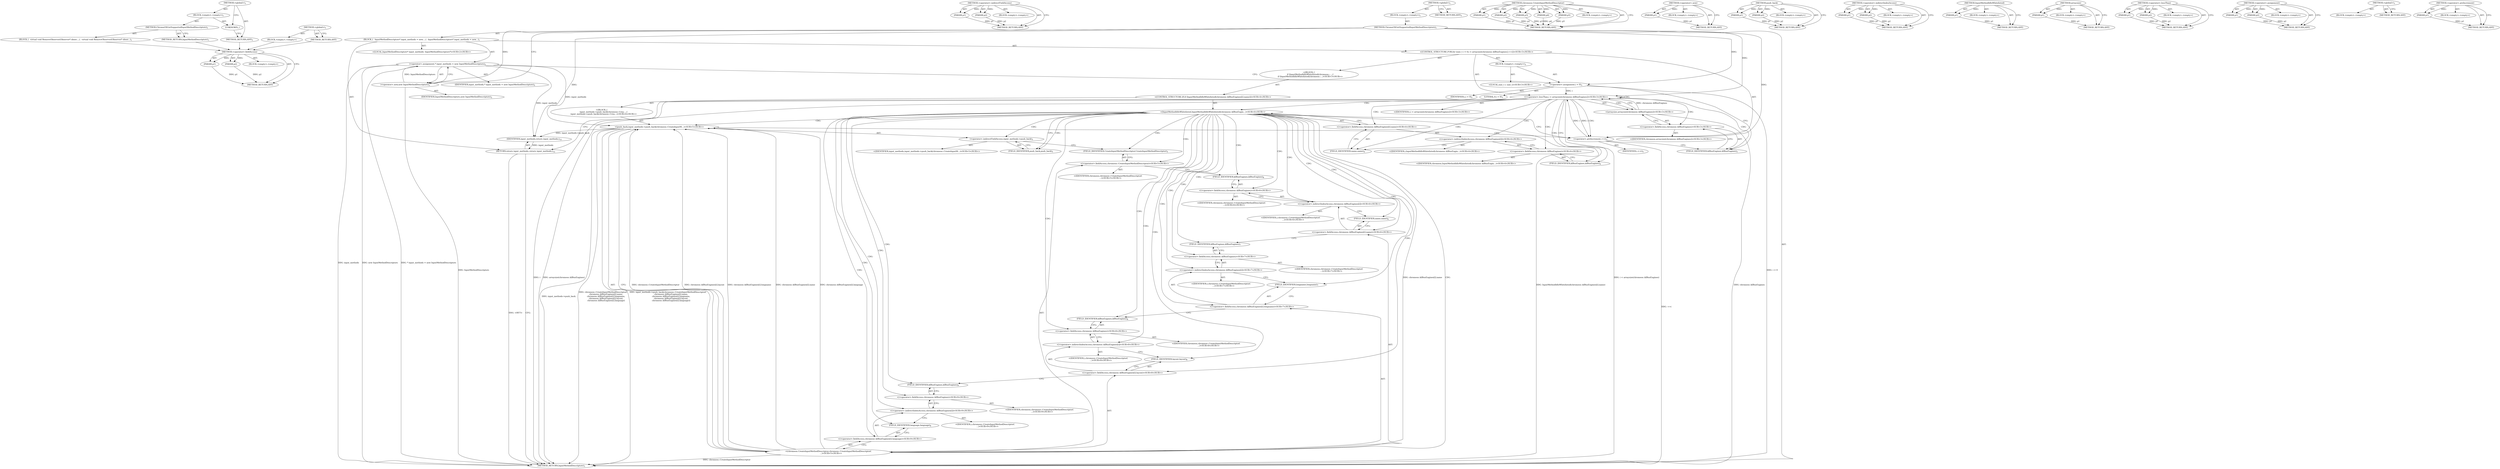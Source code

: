 digraph "&lt;global&gt;" {
vulnerable_121 [label=<(METHOD,&lt;operator&gt;.fieldAccess)>];
vulnerable_122 [label=<(PARAM,p1)>];
vulnerable_123 [label=<(PARAM,p2)>];
vulnerable_124 [label=<(BLOCK,&lt;empty&gt;,&lt;empty&gt;)>];
vulnerable_125 [label=<(METHOD_RETURN,ANY)>];
vulnerable_144 [label=<(METHOD,&lt;operator&gt;.indirectFieldAccess)>];
vulnerable_145 [label=<(PARAM,p1)>];
vulnerable_146 [label=<(PARAM,p2)>];
vulnerable_147 [label=<(BLOCK,&lt;empty&gt;,&lt;empty&gt;)>];
vulnerable_148 [label=<(METHOD_RETURN,ANY)>];
vulnerable_6 [label=<(METHOD,&lt;global&gt;)<SUB>1</SUB>>];
vulnerable_7 [label=<(BLOCK,&lt;empty&gt;,&lt;empty&gt;)<SUB>1</SUB>>];
vulnerable_8 [label=<(METHOD,ChromeOSGetSupportedInputMethodDescriptors)<SUB>1</SUB>>];
vulnerable_9 [label=<(BLOCK,{
  InputMethodDescriptors* input_methods = new...,{
  InputMethodDescriptors* input_methods = new...)<SUB>1</SUB>>];
vulnerable_10 [label="<(LOCAL,InputMethodDescriptors* input_methods: InputMethodDescriptors*)<SUB>2</SUB>>"];
vulnerable_11 [label=<(&lt;operator&gt;.assignment,* input_methods = new InputMethodDescriptors)<SUB>2</SUB>>];
vulnerable_12 [label=<(IDENTIFIER,input_methods,* input_methods = new InputMethodDescriptors)<SUB>2</SUB>>];
vulnerable_13 [label=<(&lt;operator&gt;.new,new InputMethodDescriptors)<SUB>2</SUB>>];
vulnerable_14 [label=<(IDENTIFIER,InputMethodDescriptors,new InputMethodDescriptors)<SUB>2</SUB>>];
vulnerable_15 [label="<(CONTROL_STRUCTURE,FOR,for (size_t i = 0;i &lt; arraysize(chromeos::kIBusEngines);++i))<SUB>3</SUB>>"];
vulnerable_16 [label=<(BLOCK,&lt;empty&gt;,&lt;empty&gt;)<SUB>3</SUB>>];
vulnerable_17 [label="<(LOCAL,size_t i: size_t)<SUB>3</SUB>>"];
vulnerable_18 [label=<(&lt;operator&gt;.assignment,i = 0)<SUB>3</SUB>>];
vulnerable_19 [label=<(IDENTIFIER,i,i = 0)<SUB>3</SUB>>];
vulnerable_20 [label=<(LITERAL,0,i = 0)<SUB>3</SUB>>];
vulnerable_21 [label="<(&lt;operator&gt;.lessThan,i &lt; arraysize(chromeos::kIBusEngines))<SUB>3</SUB>>"];
vulnerable_22 [label="<(IDENTIFIER,i,i &lt; arraysize(chromeos::kIBusEngines))<SUB>3</SUB>>"];
vulnerable_23 [label="<(arraysize,arraysize(chromeos::kIBusEngines))<SUB>3</SUB>>"];
vulnerable_24 [label="<(&lt;operator&gt;.fieldAccess,chromeos::kIBusEngines)<SUB>3</SUB>>"];
vulnerable_25 [label="<(IDENTIFIER,chromeos,arraysize(chromeos::kIBusEngines))<SUB>3</SUB>>"];
vulnerable_26 [label=<(FIELD_IDENTIFIER,kIBusEngines,kIBusEngines)<SUB>3</SUB>>];
vulnerable_27 [label=<(&lt;operator&gt;.preIncrement,++i)<SUB>3</SUB>>];
vulnerable_28 [label=<(IDENTIFIER,i,++i)<SUB>3</SUB>>];
vulnerable_29 [label="<(BLOCK,{
    if (InputMethodIdIsWhitelisted(chromeos::...,{
    if (InputMethodIdIsWhitelisted(chromeos::...)<SUB>3</SUB>>"];
vulnerable_30 [label="<(CONTROL_STRUCTURE,IF,if (InputMethodIdIsWhitelisted(chromeos::kIBusEngines[i].name)))<SUB>4</SUB>>"];
vulnerable_31 [label="<(InputMethodIdIsWhitelisted,InputMethodIdIsWhitelisted(chromeos::kIBusEngin...)<SUB>4</SUB>>"];
vulnerable_32 [label="<(&lt;operator&gt;.fieldAccess,chromeos::kIBusEngines[i].name)<SUB>4</SUB>>"];
vulnerable_33 [label="<(&lt;operator&gt;.indirectIndexAccess,chromeos::kIBusEngines[i])<SUB>4</SUB>>"];
vulnerable_34 [label="<(&lt;operator&gt;.fieldAccess,chromeos::kIBusEngines)<SUB>4</SUB>>"];
vulnerable_35 [label="<(IDENTIFIER,chromeos,InputMethodIdIsWhitelisted(chromeos::kIBusEngin...)<SUB>4</SUB>>"];
vulnerable_36 [label=<(FIELD_IDENTIFIER,kIBusEngines,kIBusEngines)<SUB>4</SUB>>];
vulnerable_37 [label="<(IDENTIFIER,i,InputMethodIdIsWhitelisted(chromeos::kIBusEngin...)<SUB>4</SUB>>"];
vulnerable_38 [label=<(FIELD_IDENTIFIER,name,name)<SUB>4</SUB>>];
vulnerable_39 [label="<(BLOCK,{
      input_methods-&gt;push_back(chromeos::Crea...,{
      input_methods-&gt;push_back(chromeos::Crea...)<SUB>4</SUB>>"];
vulnerable_40 [label="<(push_back,input_methods-&gt;push_back(chromeos::CreateInputM...)<SUB>5</SUB>>"];
vulnerable_41 [label=<(&lt;operator&gt;.indirectFieldAccess,input_methods-&gt;push_back)<SUB>5</SUB>>];
vulnerable_42 [label="<(IDENTIFIER,input_methods,input_methods-&gt;push_back(chromeos::CreateInputM...)<SUB>5</SUB>>"];
vulnerable_43 [label=<(FIELD_IDENTIFIER,push_back,push_back)<SUB>5</SUB>>];
vulnerable_44 [label="<(chromeos.CreateInputMethodDescriptor,chromeos::CreateInputMethodDescriptor(
        ...)<SUB>5</SUB>>"];
vulnerable_45 [label="<(&lt;operator&gt;.fieldAccess,chromeos::CreateInputMethodDescriptor)<SUB>5</SUB>>"];
vulnerable_46 [label="<(IDENTIFIER,chromeos,chromeos::CreateInputMethodDescriptor(
        ...)<SUB>5</SUB>>"];
vulnerable_47 [label=<(FIELD_IDENTIFIER,CreateInputMethodDescriptor,CreateInputMethodDescriptor)<SUB>5</SUB>>];
vulnerable_48 [label="<(&lt;operator&gt;.fieldAccess,chromeos::kIBusEngines[i].name)<SUB>6</SUB>>"];
vulnerable_49 [label="<(&lt;operator&gt;.indirectIndexAccess,chromeos::kIBusEngines[i])<SUB>6</SUB>>"];
vulnerable_50 [label="<(&lt;operator&gt;.fieldAccess,chromeos::kIBusEngines)<SUB>6</SUB>>"];
vulnerable_51 [label="<(IDENTIFIER,chromeos,chromeos::CreateInputMethodDescriptor(
        ...)<SUB>6</SUB>>"];
vulnerable_52 [label=<(FIELD_IDENTIFIER,kIBusEngines,kIBusEngines)<SUB>6</SUB>>];
vulnerable_53 [label="<(IDENTIFIER,i,chromeos::CreateInputMethodDescriptor(
        ...)<SUB>6</SUB>>"];
vulnerable_54 [label=<(FIELD_IDENTIFIER,name,name)<SUB>6</SUB>>];
vulnerable_55 [label="<(&lt;operator&gt;.fieldAccess,chromeos::kIBusEngines[i].longname)<SUB>7</SUB>>"];
vulnerable_56 [label="<(&lt;operator&gt;.indirectIndexAccess,chromeos::kIBusEngines[i])<SUB>7</SUB>>"];
vulnerable_57 [label="<(&lt;operator&gt;.fieldAccess,chromeos::kIBusEngines)<SUB>7</SUB>>"];
vulnerable_58 [label="<(IDENTIFIER,chromeos,chromeos::CreateInputMethodDescriptor(
        ...)<SUB>7</SUB>>"];
vulnerable_59 [label=<(FIELD_IDENTIFIER,kIBusEngines,kIBusEngines)<SUB>7</SUB>>];
vulnerable_60 [label="<(IDENTIFIER,i,chromeos::CreateInputMethodDescriptor(
        ...)<SUB>7</SUB>>"];
vulnerable_61 [label=<(FIELD_IDENTIFIER,longname,longname)<SUB>7</SUB>>];
vulnerable_62 [label="<(&lt;operator&gt;.fieldAccess,chromeos::kIBusEngines[i].layout)<SUB>8</SUB>>"];
vulnerable_63 [label="<(&lt;operator&gt;.indirectIndexAccess,chromeos::kIBusEngines[i])<SUB>8</SUB>>"];
vulnerable_64 [label="<(&lt;operator&gt;.fieldAccess,chromeos::kIBusEngines)<SUB>8</SUB>>"];
vulnerable_65 [label="<(IDENTIFIER,chromeos,chromeos::CreateInputMethodDescriptor(
        ...)<SUB>8</SUB>>"];
vulnerable_66 [label=<(FIELD_IDENTIFIER,kIBusEngines,kIBusEngines)<SUB>8</SUB>>];
vulnerable_67 [label="<(IDENTIFIER,i,chromeos::CreateInputMethodDescriptor(
        ...)<SUB>8</SUB>>"];
vulnerable_68 [label=<(FIELD_IDENTIFIER,layout,layout)<SUB>8</SUB>>];
vulnerable_69 [label="<(&lt;operator&gt;.fieldAccess,chromeos::kIBusEngines[i].language)<SUB>9</SUB>>"];
vulnerable_70 [label="<(&lt;operator&gt;.indirectIndexAccess,chromeos::kIBusEngines[i])<SUB>9</SUB>>"];
vulnerable_71 [label="<(&lt;operator&gt;.fieldAccess,chromeos::kIBusEngines)<SUB>9</SUB>>"];
vulnerable_72 [label="<(IDENTIFIER,chromeos,chromeos::CreateInputMethodDescriptor(
        ...)<SUB>9</SUB>>"];
vulnerable_73 [label=<(FIELD_IDENTIFIER,kIBusEngines,kIBusEngines)<SUB>9</SUB>>];
vulnerable_74 [label="<(IDENTIFIER,i,chromeos::CreateInputMethodDescriptor(
        ...)<SUB>9</SUB>>"];
vulnerable_75 [label=<(FIELD_IDENTIFIER,language,language)<SUB>9</SUB>>];
vulnerable_76 [label=<(RETURN,return input_methods;,return input_methods;)<SUB>12</SUB>>];
vulnerable_77 [label=<(IDENTIFIER,input_methods,return input_methods;)<SUB>12</SUB>>];
vulnerable_78 [label=<(METHOD_RETURN,InputMethodDescriptors)<SUB>1</SUB>>];
vulnerable_80 [label=<(METHOD_RETURN,ANY)<SUB>1</SUB>>];
vulnerable_149 [label=<(METHOD,chromeos.CreateInputMethodDescriptor)>];
vulnerable_150 [label=<(PARAM,p1)>];
vulnerable_151 [label=<(PARAM,p2)>];
vulnerable_152 [label=<(PARAM,p3)>];
vulnerable_153 [label=<(PARAM,p4)>];
vulnerable_154 [label=<(PARAM,p5)>];
vulnerable_155 [label=<(BLOCK,&lt;empty&gt;,&lt;empty&gt;)>];
vulnerable_156 [label=<(METHOD_RETURN,ANY)>];
vulnerable_108 [label=<(METHOD,&lt;operator&gt;.new)>];
vulnerable_109 [label=<(PARAM,p1)>];
vulnerable_110 [label=<(BLOCK,&lt;empty&gt;,&lt;empty&gt;)>];
vulnerable_111 [label=<(METHOD_RETURN,ANY)>];
vulnerable_139 [label=<(METHOD,push_back)>];
vulnerable_140 [label=<(PARAM,p1)>];
vulnerable_141 [label=<(PARAM,p2)>];
vulnerable_142 [label=<(BLOCK,&lt;empty&gt;,&lt;empty&gt;)>];
vulnerable_143 [label=<(METHOD_RETURN,ANY)>];
vulnerable_134 [label=<(METHOD,&lt;operator&gt;.indirectIndexAccess)>];
vulnerable_135 [label=<(PARAM,p1)>];
vulnerable_136 [label=<(PARAM,p2)>];
vulnerable_137 [label=<(BLOCK,&lt;empty&gt;,&lt;empty&gt;)>];
vulnerable_138 [label=<(METHOD_RETURN,ANY)>];
vulnerable_130 [label=<(METHOD,InputMethodIdIsWhitelisted)>];
vulnerable_131 [label=<(PARAM,p1)>];
vulnerable_132 [label=<(BLOCK,&lt;empty&gt;,&lt;empty&gt;)>];
vulnerable_133 [label=<(METHOD_RETURN,ANY)>];
vulnerable_117 [label=<(METHOD,arraysize)>];
vulnerable_118 [label=<(PARAM,p1)>];
vulnerable_119 [label=<(BLOCK,&lt;empty&gt;,&lt;empty&gt;)>];
vulnerable_120 [label=<(METHOD_RETURN,ANY)>];
vulnerable_112 [label=<(METHOD,&lt;operator&gt;.lessThan)>];
vulnerable_113 [label=<(PARAM,p1)>];
vulnerable_114 [label=<(PARAM,p2)>];
vulnerable_115 [label=<(BLOCK,&lt;empty&gt;,&lt;empty&gt;)>];
vulnerable_116 [label=<(METHOD_RETURN,ANY)>];
vulnerable_103 [label=<(METHOD,&lt;operator&gt;.assignment)>];
vulnerable_104 [label=<(PARAM,p1)>];
vulnerable_105 [label=<(PARAM,p2)>];
vulnerable_106 [label=<(BLOCK,&lt;empty&gt;,&lt;empty&gt;)>];
vulnerable_107 [label=<(METHOD_RETURN,ANY)>];
vulnerable_97 [label=<(METHOD,&lt;global&gt;)<SUB>1</SUB>>];
vulnerable_98 [label=<(BLOCK,&lt;empty&gt;,&lt;empty&gt;)>];
vulnerable_99 [label=<(METHOD_RETURN,ANY)>];
vulnerable_126 [label=<(METHOD,&lt;operator&gt;.preIncrement)>];
vulnerable_127 [label=<(PARAM,p1)>];
vulnerable_128 [label=<(BLOCK,&lt;empty&gt;,&lt;empty&gt;)>];
vulnerable_129 [label=<(METHOD_RETURN,ANY)>];
fixed_6 [label=<(METHOD,&lt;global&gt;)<SUB>1</SUB>>];
fixed_7 [label=<(BLOCK,&lt;empty&gt;,&lt;empty&gt;)<SUB>1</SUB>>];
fixed_8 [label=<(METHOD,ChromeOSGetSupportedInputMethodDescriptors)<SUB>1</SUB>>];
fixed_9 [label=<(BLOCK,{
  virtual void RemoveObserver(Observer* obser...,{
  virtual void RemoveObserver(Observer* obser...)<SUB>1</SUB>>];
fixed_10 [label=<(METHOD_RETURN,InputMethodDescriptors)<SUB>1</SUB>>];
fixed_12 [label=<(UNKNOWN,,)>];
fixed_13 [label=<(METHOD_RETURN,ANY)<SUB>1</SUB>>];
fixed_22 [label=<(METHOD,&lt;global&gt;)<SUB>1</SUB>>];
fixed_23 [label=<(BLOCK,&lt;empty&gt;,&lt;empty&gt;)>];
fixed_24 [label=<(METHOD_RETURN,ANY)>];
vulnerable_121 -> vulnerable_122  [key=0, label="AST: "];
vulnerable_121 -> vulnerable_122  [key=1, label="DDG: "];
vulnerable_121 -> vulnerable_124  [key=0, label="AST: "];
vulnerable_121 -> vulnerable_123  [key=0, label="AST: "];
vulnerable_121 -> vulnerable_123  [key=1, label="DDG: "];
vulnerable_121 -> vulnerable_125  [key=0, label="AST: "];
vulnerable_121 -> vulnerable_125  [key=1, label="CFG: "];
vulnerable_122 -> vulnerable_125  [key=0, label="DDG: p1"];
vulnerable_123 -> vulnerable_125  [key=0, label="DDG: p2"];
vulnerable_144 -> vulnerable_145  [key=0, label="AST: "];
vulnerable_144 -> vulnerable_145  [key=1, label="DDG: "];
vulnerable_144 -> vulnerable_147  [key=0, label="AST: "];
vulnerable_144 -> vulnerable_146  [key=0, label="AST: "];
vulnerable_144 -> vulnerable_146  [key=1, label="DDG: "];
vulnerable_144 -> vulnerable_148  [key=0, label="AST: "];
vulnerable_144 -> vulnerable_148  [key=1, label="CFG: "];
vulnerable_145 -> vulnerable_148  [key=0, label="DDG: p1"];
vulnerable_146 -> vulnerable_148  [key=0, label="DDG: p2"];
vulnerable_6 -> vulnerable_7  [key=0, label="AST: "];
vulnerable_6 -> vulnerable_80  [key=0, label="AST: "];
vulnerable_6 -> vulnerable_80  [key=1, label="CFG: "];
vulnerable_7 -> vulnerable_8  [key=0, label="AST: "];
vulnerable_8 -> vulnerable_9  [key=0, label="AST: "];
vulnerable_8 -> vulnerable_78  [key=0, label="AST: "];
vulnerable_8 -> vulnerable_13  [key=0, label="CFG: "];
vulnerable_8 -> vulnerable_13  [key=1, label="DDG: "];
vulnerable_8 -> vulnerable_77  [key=0, label="DDG: "];
vulnerable_8 -> vulnerable_18  [key=0, label="DDG: "];
vulnerable_8 -> vulnerable_21  [key=0, label="DDG: "];
vulnerable_8 -> vulnerable_27  [key=0, label="DDG: "];
vulnerable_9 -> vulnerable_10  [key=0, label="AST: "];
vulnerable_9 -> vulnerable_11  [key=0, label="AST: "];
vulnerable_9 -> vulnerable_15  [key=0, label="AST: "];
vulnerable_9 -> vulnerable_76  [key=0, label="AST: "];
vulnerable_11 -> vulnerable_12  [key=0, label="AST: "];
vulnerable_11 -> vulnerable_13  [key=0, label="AST: "];
vulnerable_11 -> vulnerable_18  [key=0, label="CFG: "];
vulnerable_11 -> vulnerable_78  [key=0, label="DDG: input_methods"];
vulnerable_11 -> vulnerable_78  [key=1, label="DDG: new InputMethodDescriptors"];
vulnerable_11 -> vulnerable_78  [key=2, label="DDG: * input_methods = new InputMethodDescriptors"];
vulnerable_11 -> vulnerable_77  [key=0, label="DDG: input_methods"];
vulnerable_11 -> vulnerable_40  [key=0, label="DDG: input_methods"];
vulnerable_13 -> vulnerable_14  [key=0, label="AST: "];
vulnerable_13 -> vulnerable_11  [key=0, label="CFG: "];
vulnerable_13 -> vulnerable_11  [key=1, label="DDG: InputMethodDescriptors"];
vulnerable_13 -> vulnerable_78  [key=0, label="DDG: InputMethodDescriptors"];
vulnerable_15 -> vulnerable_16  [key=0, label="AST: "];
vulnerable_15 -> vulnerable_21  [key=0, label="AST: "];
vulnerable_15 -> vulnerable_27  [key=0, label="AST: "];
vulnerable_15 -> vulnerable_29  [key=0, label="AST: "];
vulnerable_16 -> vulnerable_17  [key=0, label="AST: "];
vulnerable_16 -> vulnerable_18  [key=0, label="AST: "];
vulnerable_18 -> vulnerable_19  [key=0, label="AST: "];
vulnerable_18 -> vulnerable_20  [key=0, label="AST: "];
vulnerable_18 -> vulnerable_26  [key=0, label="CFG: "];
vulnerable_18 -> vulnerable_78  [key=0, label="DDG: i = 0"];
vulnerable_18 -> vulnerable_21  [key=0, label="DDG: i"];
vulnerable_21 -> vulnerable_22  [key=0, label="AST: "];
vulnerable_21 -> vulnerable_23  [key=0, label="AST: "];
vulnerable_21 -> vulnerable_23  [key=1, label="CDG: "];
vulnerable_21 -> vulnerable_36  [key=0, label="CFG: "];
vulnerable_21 -> vulnerable_36  [key=1, label="CDG: "];
vulnerable_21 -> vulnerable_76  [key=0, label="CFG: "];
vulnerable_21 -> vulnerable_78  [key=0, label="DDG: i"];
vulnerable_21 -> vulnerable_78  [key=1, label="DDG: arraysize(chromeos::kIBusEngines)"];
vulnerable_21 -> vulnerable_78  [key=2, label="DDG: i &lt; arraysize(chromeos::kIBusEngines)"];
vulnerable_21 -> vulnerable_27  [key=0, label="DDG: i"];
vulnerable_21 -> vulnerable_27  [key=1, label="CDG: "];
vulnerable_21 -> vulnerable_34  [key=0, label="CDG: "];
vulnerable_21 -> vulnerable_21  [key=0, label="CDG: "];
vulnerable_21 -> vulnerable_32  [key=0, label="CDG: "];
vulnerable_21 -> vulnerable_26  [key=0, label="CDG: "];
vulnerable_21 -> vulnerable_38  [key=0, label="CDG: "];
vulnerable_21 -> vulnerable_24  [key=0, label="CDG: "];
vulnerable_21 -> vulnerable_33  [key=0, label="CDG: "];
vulnerable_21 -> vulnerable_31  [key=0, label="CDG: "];
vulnerable_23 -> vulnerable_24  [key=0, label="AST: "];
vulnerable_23 -> vulnerable_21  [key=0, label="CFG: "];
vulnerable_23 -> vulnerable_21  [key=1, label="DDG: chromeos::kIBusEngines"];
vulnerable_23 -> vulnerable_78  [key=0, label="DDG: chromeos::kIBusEngines"];
vulnerable_24 -> vulnerable_25  [key=0, label="AST: "];
vulnerable_24 -> vulnerable_26  [key=0, label="AST: "];
vulnerable_24 -> vulnerable_23  [key=0, label="CFG: "];
vulnerable_26 -> vulnerable_24  [key=0, label="CFG: "];
vulnerable_27 -> vulnerable_28  [key=0, label="AST: "];
vulnerable_27 -> vulnerable_26  [key=0, label="CFG: "];
vulnerable_27 -> vulnerable_78  [key=0, label="DDG: ++i"];
vulnerable_27 -> vulnerable_21  [key=0, label="DDG: i"];
vulnerable_29 -> vulnerable_30  [key=0, label="AST: "];
vulnerable_30 -> vulnerable_31  [key=0, label="AST: "];
vulnerable_30 -> vulnerable_39  [key=0, label="AST: "];
vulnerable_31 -> vulnerable_32  [key=0, label="AST: "];
vulnerable_31 -> vulnerable_43  [key=0, label="CFG: "];
vulnerable_31 -> vulnerable_43  [key=1, label="CDG: "];
vulnerable_31 -> vulnerable_27  [key=0, label="CFG: "];
vulnerable_31 -> vulnerable_78  [key=0, label="DDG: InputMethodIdIsWhitelisted(chromeos::kIBusEngines[i].name)"];
vulnerable_31 -> vulnerable_44  [key=0, label="DDG: chromeos::kIBusEngines[i].name"];
vulnerable_31 -> vulnerable_44  [key=1, label="CDG: "];
vulnerable_31 -> vulnerable_47  [key=0, label="CDG: "];
vulnerable_31 -> vulnerable_48  [key=0, label="CDG: "];
vulnerable_31 -> vulnerable_68  [key=0, label="CDG: "];
vulnerable_31 -> vulnerable_49  [key=0, label="CDG: "];
vulnerable_31 -> vulnerable_73  [key=0, label="CDG: "];
vulnerable_31 -> vulnerable_64  [key=0, label="CDG: "];
vulnerable_31 -> vulnerable_57  [key=0, label="CDG: "];
vulnerable_31 -> vulnerable_66  [key=0, label="CDG: "];
vulnerable_31 -> vulnerable_75  [key=0, label="CDG: "];
vulnerable_31 -> vulnerable_52  [key=0, label="CDG: "];
vulnerable_31 -> vulnerable_56  [key=0, label="CDG: "];
vulnerable_31 -> vulnerable_69  [key=0, label="CDG: "];
vulnerable_31 -> vulnerable_45  [key=0, label="CDG: "];
vulnerable_31 -> vulnerable_40  [key=0, label="CDG: "];
vulnerable_31 -> vulnerable_50  [key=0, label="CDG: "];
vulnerable_31 -> vulnerable_59  [key=0, label="CDG: "];
vulnerable_31 -> vulnerable_54  [key=0, label="CDG: "];
vulnerable_31 -> vulnerable_61  [key=0, label="CDG: "];
vulnerable_31 -> vulnerable_71  [key=0, label="CDG: "];
vulnerable_31 -> vulnerable_41  [key=0, label="CDG: "];
vulnerable_31 -> vulnerable_70  [key=0, label="CDG: "];
vulnerable_31 -> vulnerable_63  [key=0, label="CDG: "];
vulnerable_31 -> vulnerable_55  [key=0, label="CDG: "];
vulnerable_31 -> vulnerable_62  [key=0, label="CDG: "];
vulnerable_32 -> vulnerable_33  [key=0, label="AST: "];
vulnerable_32 -> vulnerable_38  [key=0, label="AST: "];
vulnerable_32 -> vulnerable_31  [key=0, label="CFG: "];
vulnerable_33 -> vulnerable_34  [key=0, label="AST: "];
vulnerable_33 -> vulnerable_37  [key=0, label="AST: "];
vulnerable_33 -> vulnerable_38  [key=0, label="CFG: "];
vulnerable_34 -> vulnerable_35  [key=0, label="AST: "];
vulnerable_34 -> vulnerable_36  [key=0, label="AST: "];
vulnerable_34 -> vulnerable_33  [key=0, label="CFG: "];
vulnerable_36 -> vulnerable_34  [key=0, label="CFG: "];
vulnerable_38 -> vulnerable_32  [key=0, label="CFG: "];
vulnerable_39 -> vulnerable_40  [key=0, label="AST: "];
vulnerable_40 -> vulnerable_41  [key=0, label="AST: "];
vulnerable_40 -> vulnerable_44  [key=0, label="AST: "];
vulnerable_40 -> vulnerable_27  [key=0, label="CFG: "];
vulnerable_40 -> vulnerable_78  [key=0, label="DDG: input_methods-&gt;push_back"];
vulnerable_40 -> vulnerable_78  [key=1, label="DDG: chromeos::CreateInputMethodDescriptor(
          chromeos::kIBusEngines[i].name,
          chromeos::kIBusEngines[i].longname,
          chromeos::kIBusEngines[i].layout,
          chromeos::kIBusEngines[i].language)"];
vulnerable_40 -> vulnerable_78  [key=2, label="DDG: input_methods-&gt;push_back(chromeos::CreateInputMethodDescriptor(
          chromeos::kIBusEngines[i].name,
          chromeos::kIBusEngines[i].longname,
          chromeos::kIBusEngines[i].layout,
          chromeos::kIBusEngines[i].language))"];
vulnerable_40 -> vulnerable_77  [key=0, label="DDG: input_methods-&gt;push_back"];
vulnerable_41 -> vulnerable_42  [key=0, label="AST: "];
vulnerable_41 -> vulnerable_43  [key=0, label="AST: "];
vulnerable_41 -> vulnerable_47  [key=0, label="CFG: "];
vulnerable_43 -> vulnerable_41  [key=0, label="CFG: "];
vulnerable_44 -> vulnerable_45  [key=0, label="AST: "];
vulnerable_44 -> vulnerable_48  [key=0, label="AST: "];
vulnerable_44 -> vulnerable_55  [key=0, label="AST: "];
vulnerable_44 -> vulnerable_62  [key=0, label="AST: "];
vulnerable_44 -> vulnerable_69  [key=0, label="AST: "];
vulnerable_44 -> vulnerable_40  [key=0, label="CFG: "];
vulnerable_44 -> vulnerable_40  [key=1, label="DDG: chromeos::CreateInputMethodDescriptor"];
vulnerable_44 -> vulnerable_40  [key=2, label="DDG: chromeos::kIBusEngines[i].layout"];
vulnerable_44 -> vulnerable_40  [key=3, label="DDG: chromeos::kIBusEngines[i].longname"];
vulnerable_44 -> vulnerable_40  [key=4, label="DDG: chromeos::kIBusEngines[i].name"];
vulnerable_44 -> vulnerable_40  [key=5, label="DDG: chromeos::kIBusEngines[i].language"];
vulnerable_44 -> vulnerable_78  [key=0, label="DDG: chromeos::CreateInputMethodDescriptor"];
vulnerable_45 -> vulnerable_46  [key=0, label="AST: "];
vulnerable_45 -> vulnerable_47  [key=0, label="AST: "];
vulnerable_45 -> vulnerable_52  [key=0, label="CFG: "];
vulnerable_47 -> vulnerable_45  [key=0, label="CFG: "];
vulnerable_48 -> vulnerable_49  [key=0, label="AST: "];
vulnerable_48 -> vulnerable_54  [key=0, label="AST: "];
vulnerable_48 -> vulnerable_59  [key=0, label="CFG: "];
vulnerable_49 -> vulnerable_50  [key=0, label="AST: "];
vulnerable_49 -> vulnerable_53  [key=0, label="AST: "];
vulnerable_49 -> vulnerable_54  [key=0, label="CFG: "];
vulnerable_50 -> vulnerable_51  [key=0, label="AST: "];
vulnerable_50 -> vulnerable_52  [key=0, label="AST: "];
vulnerable_50 -> vulnerable_49  [key=0, label="CFG: "];
vulnerable_52 -> vulnerable_50  [key=0, label="CFG: "];
vulnerable_54 -> vulnerable_48  [key=0, label="CFG: "];
vulnerable_55 -> vulnerable_56  [key=0, label="AST: "];
vulnerable_55 -> vulnerable_61  [key=0, label="AST: "];
vulnerable_55 -> vulnerable_66  [key=0, label="CFG: "];
vulnerable_56 -> vulnerable_57  [key=0, label="AST: "];
vulnerable_56 -> vulnerable_60  [key=0, label="AST: "];
vulnerable_56 -> vulnerable_61  [key=0, label="CFG: "];
vulnerable_57 -> vulnerable_58  [key=0, label="AST: "];
vulnerable_57 -> vulnerable_59  [key=0, label="AST: "];
vulnerable_57 -> vulnerable_56  [key=0, label="CFG: "];
vulnerable_59 -> vulnerable_57  [key=0, label="CFG: "];
vulnerable_61 -> vulnerable_55  [key=0, label="CFG: "];
vulnerable_62 -> vulnerable_63  [key=0, label="AST: "];
vulnerable_62 -> vulnerable_68  [key=0, label="AST: "];
vulnerable_62 -> vulnerable_73  [key=0, label="CFG: "];
vulnerable_63 -> vulnerable_64  [key=0, label="AST: "];
vulnerable_63 -> vulnerable_67  [key=0, label="AST: "];
vulnerable_63 -> vulnerable_68  [key=0, label="CFG: "];
vulnerable_64 -> vulnerable_65  [key=0, label="AST: "];
vulnerable_64 -> vulnerable_66  [key=0, label="AST: "];
vulnerable_64 -> vulnerable_63  [key=0, label="CFG: "];
vulnerable_66 -> vulnerable_64  [key=0, label="CFG: "];
vulnerable_68 -> vulnerable_62  [key=0, label="CFG: "];
vulnerable_69 -> vulnerable_70  [key=0, label="AST: "];
vulnerable_69 -> vulnerable_75  [key=0, label="AST: "];
vulnerable_69 -> vulnerable_44  [key=0, label="CFG: "];
vulnerable_70 -> vulnerable_71  [key=0, label="AST: "];
vulnerable_70 -> vulnerable_74  [key=0, label="AST: "];
vulnerable_70 -> vulnerable_75  [key=0, label="CFG: "];
vulnerable_71 -> vulnerable_72  [key=0, label="AST: "];
vulnerable_71 -> vulnerable_73  [key=0, label="AST: "];
vulnerable_71 -> vulnerable_70  [key=0, label="CFG: "];
vulnerable_73 -> vulnerable_71  [key=0, label="CFG: "];
vulnerable_75 -> vulnerable_69  [key=0, label="CFG: "];
vulnerable_76 -> vulnerable_77  [key=0, label="AST: "];
vulnerable_76 -> vulnerable_78  [key=0, label="CFG: "];
vulnerable_76 -> vulnerable_78  [key=1, label="DDG: &lt;RET&gt;"];
vulnerable_77 -> vulnerable_76  [key=0, label="DDG: input_methods"];
vulnerable_149 -> vulnerable_150  [key=0, label="AST: "];
vulnerable_149 -> vulnerable_150  [key=1, label="DDG: "];
vulnerable_149 -> vulnerable_155  [key=0, label="AST: "];
vulnerable_149 -> vulnerable_151  [key=0, label="AST: "];
vulnerable_149 -> vulnerable_151  [key=1, label="DDG: "];
vulnerable_149 -> vulnerable_156  [key=0, label="AST: "];
vulnerable_149 -> vulnerable_156  [key=1, label="CFG: "];
vulnerable_149 -> vulnerable_152  [key=0, label="AST: "];
vulnerable_149 -> vulnerable_152  [key=1, label="DDG: "];
vulnerable_149 -> vulnerable_153  [key=0, label="AST: "];
vulnerable_149 -> vulnerable_153  [key=1, label="DDG: "];
vulnerable_149 -> vulnerable_154  [key=0, label="AST: "];
vulnerable_149 -> vulnerable_154  [key=1, label="DDG: "];
vulnerable_150 -> vulnerable_156  [key=0, label="DDG: p1"];
vulnerable_151 -> vulnerable_156  [key=0, label="DDG: p2"];
vulnerable_152 -> vulnerable_156  [key=0, label="DDG: p3"];
vulnerable_153 -> vulnerable_156  [key=0, label="DDG: p4"];
vulnerable_154 -> vulnerable_156  [key=0, label="DDG: p5"];
vulnerable_108 -> vulnerable_109  [key=0, label="AST: "];
vulnerable_108 -> vulnerable_109  [key=1, label="DDG: "];
vulnerable_108 -> vulnerable_110  [key=0, label="AST: "];
vulnerable_108 -> vulnerable_111  [key=0, label="AST: "];
vulnerable_108 -> vulnerable_111  [key=1, label="CFG: "];
vulnerable_109 -> vulnerable_111  [key=0, label="DDG: p1"];
vulnerable_139 -> vulnerable_140  [key=0, label="AST: "];
vulnerable_139 -> vulnerable_140  [key=1, label="DDG: "];
vulnerable_139 -> vulnerable_142  [key=0, label="AST: "];
vulnerable_139 -> vulnerable_141  [key=0, label="AST: "];
vulnerable_139 -> vulnerable_141  [key=1, label="DDG: "];
vulnerable_139 -> vulnerable_143  [key=0, label="AST: "];
vulnerable_139 -> vulnerable_143  [key=1, label="CFG: "];
vulnerable_140 -> vulnerable_143  [key=0, label="DDG: p1"];
vulnerable_141 -> vulnerable_143  [key=0, label="DDG: p2"];
vulnerable_134 -> vulnerable_135  [key=0, label="AST: "];
vulnerable_134 -> vulnerable_135  [key=1, label="DDG: "];
vulnerable_134 -> vulnerable_137  [key=0, label="AST: "];
vulnerable_134 -> vulnerable_136  [key=0, label="AST: "];
vulnerable_134 -> vulnerable_136  [key=1, label="DDG: "];
vulnerable_134 -> vulnerable_138  [key=0, label="AST: "];
vulnerable_134 -> vulnerable_138  [key=1, label="CFG: "];
vulnerable_135 -> vulnerable_138  [key=0, label="DDG: p1"];
vulnerable_136 -> vulnerable_138  [key=0, label="DDG: p2"];
vulnerable_130 -> vulnerable_131  [key=0, label="AST: "];
vulnerable_130 -> vulnerable_131  [key=1, label="DDG: "];
vulnerable_130 -> vulnerable_132  [key=0, label="AST: "];
vulnerable_130 -> vulnerable_133  [key=0, label="AST: "];
vulnerable_130 -> vulnerable_133  [key=1, label="CFG: "];
vulnerable_131 -> vulnerable_133  [key=0, label="DDG: p1"];
vulnerable_117 -> vulnerable_118  [key=0, label="AST: "];
vulnerable_117 -> vulnerable_118  [key=1, label="DDG: "];
vulnerable_117 -> vulnerable_119  [key=0, label="AST: "];
vulnerable_117 -> vulnerable_120  [key=0, label="AST: "];
vulnerable_117 -> vulnerable_120  [key=1, label="CFG: "];
vulnerable_118 -> vulnerable_120  [key=0, label="DDG: p1"];
vulnerable_112 -> vulnerable_113  [key=0, label="AST: "];
vulnerable_112 -> vulnerable_113  [key=1, label="DDG: "];
vulnerable_112 -> vulnerable_115  [key=0, label="AST: "];
vulnerable_112 -> vulnerable_114  [key=0, label="AST: "];
vulnerable_112 -> vulnerable_114  [key=1, label="DDG: "];
vulnerable_112 -> vulnerable_116  [key=0, label="AST: "];
vulnerable_112 -> vulnerable_116  [key=1, label="CFG: "];
vulnerable_113 -> vulnerable_116  [key=0, label="DDG: p1"];
vulnerable_114 -> vulnerable_116  [key=0, label="DDG: p2"];
vulnerable_103 -> vulnerable_104  [key=0, label="AST: "];
vulnerable_103 -> vulnerable_104  [key=1, label="DDG: "];
vulnerable_103 -> vulnerable_106  [key=0, label="AST: "];
vulnerable_103 -> vulnerable_105  [key=0, label="AST: "];
vulnerable_103 -> vulnerable_105  [key=1, label="DDG: "];
vulnerable_103 -> vulnerable_107  [key=0, label="AST: "];
vulnerable_103 -> vulnerable_107  [key=1, label="CFG: "];
vulnerable_104 -> vulnerable_107  [key=0, label="DDG: p1"];
vulnerable_105 -> vulnerable_107  [key=0, label="DDG: p2"];
vulnerable_97 -> vulnerable_98  [key=0, label="AST: "];
vulnerable_97 -> vulnerable_99  [key=0, label="AST: "];
vulnerable_97 -> vulnerable_99  [key=1, label="CFG: "];
vulnerable_126 -> vulnerable_127  [key=0, label="AST: "];
vulnerable_126 -> vulnerable_127  [key=1, label="DDG: "];
vulnerable_126 -> vulnerable_128  [key=0, label="AST: "];
vulnerable_126 -> vulnerable_129  [key=0, label="AST: "];
vulnerable_126 -> vulnerable_129  [key=1, label="CFG: "];
vulnerable_127 -> vulnerable_129  [key=0, label="DDG: p1"];
fixed_6 -> fixed_7  [key=0, label="AST: "];
fixed_6 -> fixed_13  [key=0, label="AST: "];
fixed_6 -> fixed_12  [key=0, label="CFG: "];
fixed_7 -> fixed_8  [key=0, label="AST: "];
fixed_7 -> fixed_12  [key=0, label="AST: "];
fixed_8 -> fixed_9  [key=0, label="AST: "];
fixed_8 -> fixed_10  [key=0, label="AST: "];
fixed_8 -> fixed_10  [key=1, label="CFG: "];
fixed_9 -> vulnerable_121  [key=0];
fixed_10 -> vulnerable_121  [key=0];
fixed_12 -> fixed_13  [key=0, label="CFG: "];
fixed_13 -> vulnerable_121  [key=0];
fixed_22 -> fixed_23  [key=0, label="AST: "];
fixed_22 -> fixed_24  [key=0, label="AST: "];
fixed_22 -> fixed_24  [key=1, label="CFG: "];
fixed_23 -> vulnerable_121  [key=0];
fixed_24 -> vulnerable_121  [key=0];
}
